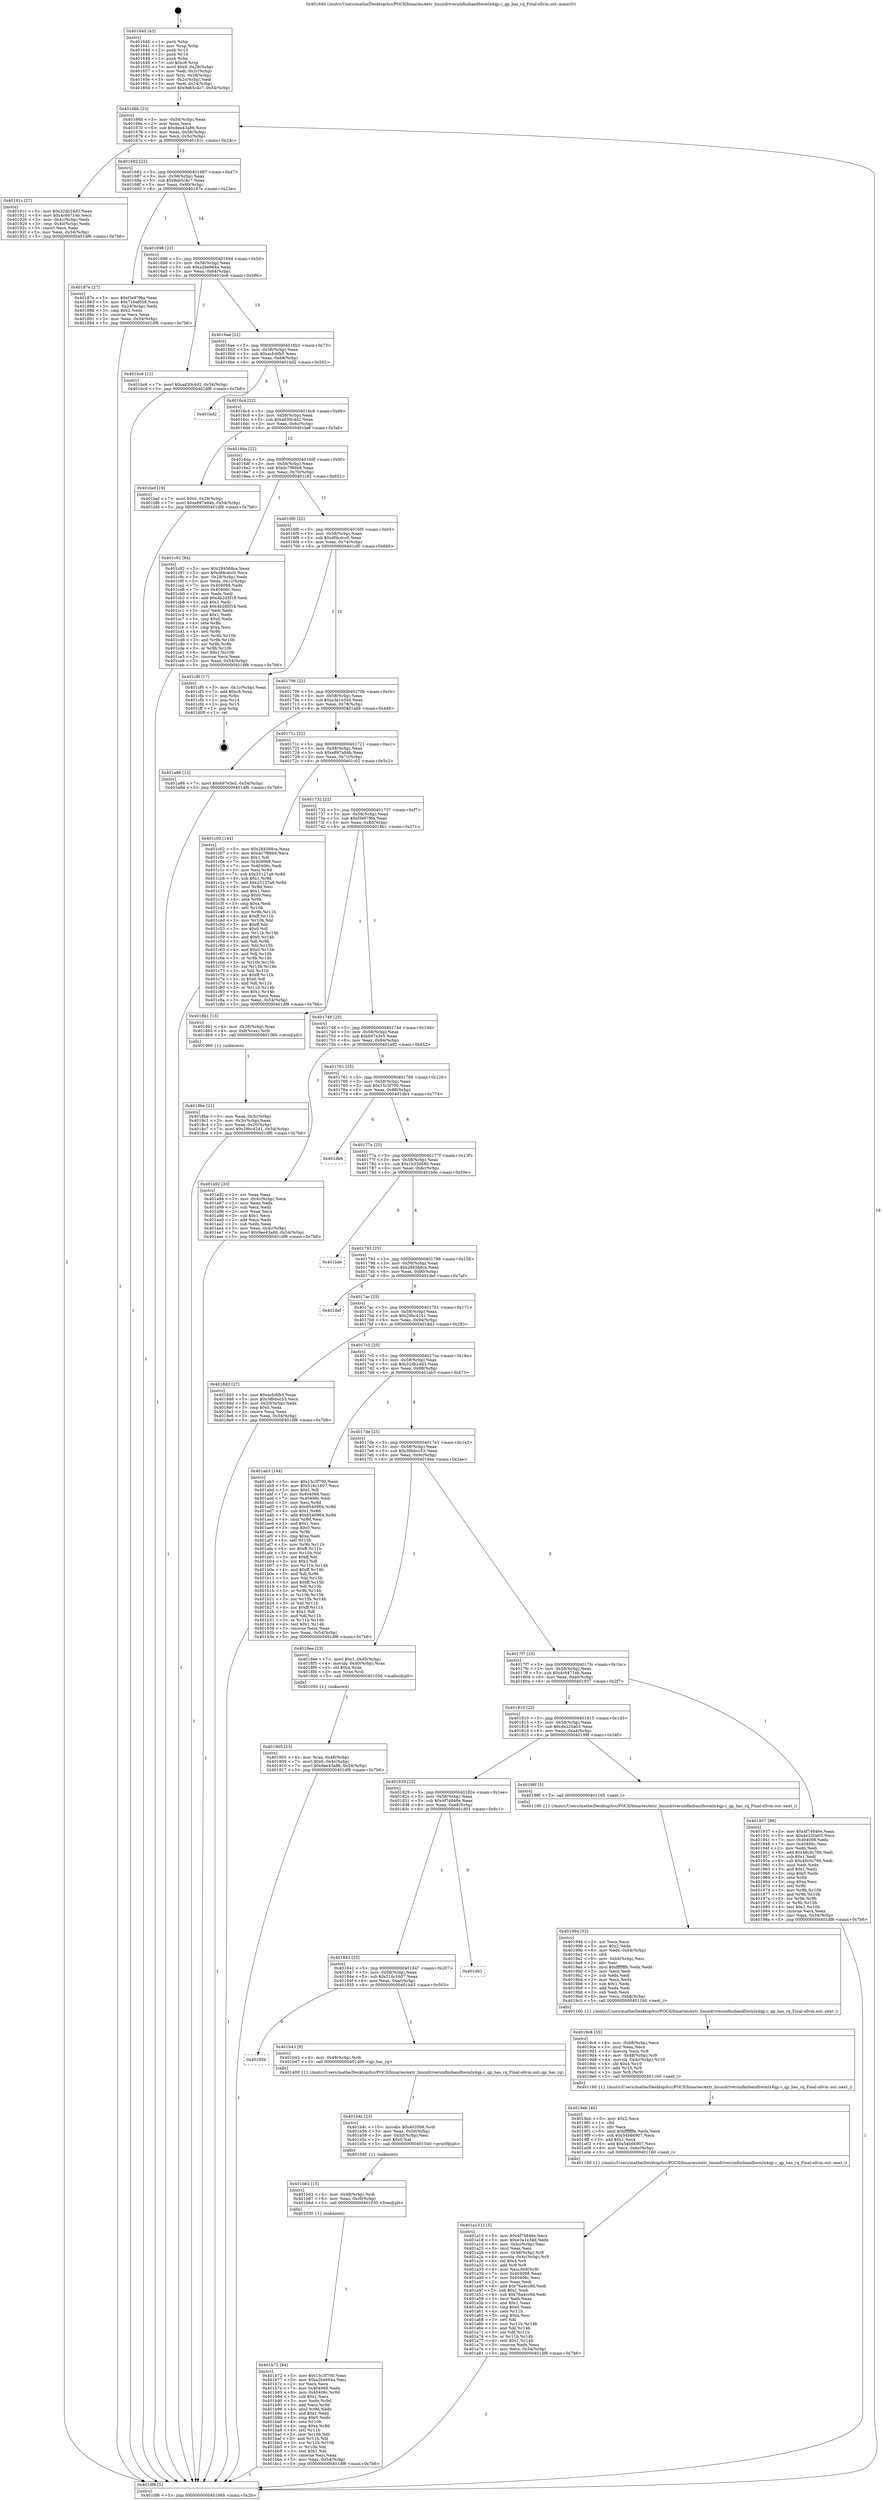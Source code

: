 digraph "0x401640" {
  label = "0x401640 (/mnt/c/Users/mathe/Desktop/tcc/POCII/binaries/extr_linuxdriversinfinibandhwmlx4qp.c_qp_has_rq_Final-ollvm.out::main(0))"
  labelloc = "t"
  node[shape=record]

  Entry [label="",width=0.3,height=0.3,shape=circle,fillcolor=black,style=filled]
  "0x40166b" [label="{
     0x40166b [23]\l
     | [instrs]\l
     &nbsp;&nbsp;0x40166b \<+3\>: mov -0x54(%rbp),%eax\l
     &nbsp;&nbsp;0x40166e \<+2\>: mov %eax,%ecx\l
     &nbsp;&nbsp;0x401670 \<+6\>: sub $0x8ee43a86,%ecx\l
     &nbsp;&nbsp;0x401676 \<+3\>: mov %eax,-0x58(%rbp)\l
     &nbsp;&nbsp;0x401679 \<+3\>: mov %ecx,-0x5c(%rbp)\l
     &nbsp;&nbsp;0x40167c \<+6\>: je 000000000040191c \<main+0x2dc\>\l
  }"]
  "0x40191c" [label="{
     0x40191c [27]\l
     | [instrs]\l
     &nbsp;&nbsp;0x40191c \<+5\>: mov $0x32db24d3,%eax\l
     &nbsp;&nbsp;0x401921 \<+5\>: mov $0x4c6471eb,%ecx\l
     &nbsp;&nbsp;0x401926 \<+3\>: mov -0x4c(%rbp),%edx\l
     &nbsp;&nbsp;0x401929 \<+3\>: cmp -0x40(%rbp),%edx\l
     &nbsp;&nbsp;0x40192c \<+3\>: cmovl %ecx,%eax\l
     &nbsp;&nbsp;0x40192f \<+3\>: mov %eax,-0x54(%rbp)\l
     &nbsp;&nbsp;0x401932 \<+5\>: jmp 0000000000401df6 \<main+0x7b6\>\l
  }"]
  "0x401682" [label="{
     0x401682 [22]\l
     | [instrs]\l
     &nbsp;&nbsp;0x401682 \<+5\>: jmp 0000000000401687 \<main+0x47\>\l
     &nbsp;&nbsp;0x401687 \<+3\>: mov -0x58(%rbp),%eax\l
     &nbsp;&nbsp;0x40168a \<+5\>: sub $0x9eb5c4c7,%eax\l
     &nbsp;&nbsp;0x40168f \<+3\>: mov %eax,-0x60(%rbp)\l
     &nbsp;&nbsp;0x401692 \<+6\>: je 000000000040187e \<main+0x23e\>\l
  }"]
  Exit [label="",width=0.3,height=0.3,shape=circle,fillcolor=black,style=filled,peripheries=2]
  "0x40187e" [label="{
     0x40187e [27]\l
     | [instrs]\l
     &nbsp;&nbsp;0x40187e \<+5\>: mov $0xf3e97f6a,%eax\l
     &nbsp;&nbsp;0x401883 \<+5\>: mov $0x716ef058,%ecx\l
     &nbsp;&nbsp;0x401888 \<+3\>: mov -0x24(%rbp),%edx\l
     &nbsp;&nbsp;0x40188b \<+3\>: cmp $0x2,%edx\l
     &nbsp;&nbsp;0x40188e \<+3\>: cmovne %ecx,%eax\l
     &nbsp;&nbsp;0x401891 \<+3\>: mov %eax,-0x54(%rbp)\l
     &nbsp;&nbsp;0x401894 \<+5\>: jmp 0000000000401df6 \<main+0x7b6\>\l
  }"]
  "0x401698" [label="{
     0x401698 [22]\l
     | [instrs]\l
     &nbsp;&nbsp;0x401698 \<+5\>: jmp 000000000040169d \<main+0x5d\>\l
     &nbsp;&nbsp;0x40169d \<+3\>: mov -0x58(%rbp),%eax\l
     &nbsp;&nbsp;0x4016a0 \<+5\>: sub $0xa2be664a,%eax\l
     &nbsp;&nbsp;0x4016a5 \<+3\>: mov %eax,-0x64(%rbp)\l
     &nbsp;&nbsp;0x4016a8 \<+6\>: je 0000000000401bc6 \<main+0x586\>\l
  }"]
  "0x401df6" [label="{
     0x401df6 [5]\l
     | [instrs]\l
     &nbsp;&nbsp;0x401df6 \<+5\>: jmp 000000000040166b \<main+0x2b\>\l
  }"]
  "0x401640" [label="{
     0x401640 [43]\l
     | [instrs]\l
     &nbsp;&nbsp;0x401640 \<+1\>: push %rbp\l
     &nbsp;&nbsp;0x401641 \<+3\>: mov %rsp,%rbp\l
     &nbsp;&nbsp;0x401644 \<+2\>: push %r15\l
     &nbsp;&nbsp;0x401646 \<+2\>: push %r14\l
     &nbsp;&nbsp;0x401648 \<+1\>: push %rbx\l
     &nbsp;&nbsp;0x401649 \<+7\>: sub $0xc8,%rsp\l
     &nbsp;&nbsp;0x401650 \<+7\>: movl $0x0,-0x28(%rbp)\l
     &nbsp;&nbsp;0x401657 \<+3\>: mov %edi,-0x2c(%rbp)\l
     &nbsp;&nbsp;0x40165a \<+4\>: mov %rsi,-0x38(%rbp)\l
     &nbsp;&nbsp;0x40165e \<+3\>: mov -0x2c(%rbp),%edi\l
     &nbsp;&nbsp;0x401661 \<+3\>: mov %edi,-0x24(%rbp)\l
     &nbsp;&nbsp;0x401664 \<+7\>: movl $0x9eb5c4c7,-0x54(%rbp)\l
  }"]
  "0x401b72" [label="{
     0x401b72 [84]\l
     | [instrs]\l
     &nbsp;&nbsp;0x401b72 \<+5\>: mov $0x15c3f700,%eax\l
     &nbsp;&nbsp;0x401b77 \<+5\>: mov $0xa2be664a,%esi\l
     &nbsp;&nbsp;0x401b7c \<+2\>: xor %ecx,%ecx\l
     &nbsp;&nbsp;0x401b7e \<+7\>: mov 0x404068,%edx\l
     &nbsp;&nbsp;0x401b85 \<+8\>: mov 0x40406c,%r8d\l
     &nbsp;&nbsp;0x401b8d \<+3\>: sub $0x1,%ecx\l
     &nbsp;&nbsp;0x401b90 \<+3\>: mov %edx,%r9d\l
     &nbsp;&nbsp;0x401b93 \<+3\>: add %ecx,%r9d\l
     &nbsp;&nbsp;0x401b96 \<+4\>: imul %r9d,%edx\l
     &nbsp;&nbsp;0x401b9a \<+3\>: and $0x1,%edx\l
     &nbsp;&nbsp;0x401b9d \<+3\>: cmp $0x0,%edx\l
     &nbsp;&nbsp;0x401ba0 \<+4\>: sete %r10b\l
     &nbsp;&nbsp;0x401ba4 \<+4\>: cmp $0xa,%r8d\l
     &nbsp;&nbsp;0x401ba8 \<+4\>: setl %r11b\l
     &nbsp;&nbsp;0x401bac \<+3\>: mov %r10b,%bl\l
     &nbsp;&nbsp;0x401baf \<+3\>: and %r11b,%bl\l
     &nbsp;&nbsp;0x401bb2 \<+3\>: xor %r11b,%r10b\l
     &nbsp;&nbsp;0x401bb5 \<+3\>: or %r10b,%bl\l
     &nbsp;&nbsp;0x401bb8 \<+3\>: test $0x1,%bl\l
     &nbsp;&nbsp;0x401bbb \<+3\>: cmovne %esi,%eax\l
     &nbsp;&nbsp;0x401bbe \<+3\>: mov %eax,-0x54(%rbp)\l
     &nbsp;&nbsp;0x401bc1 \<+5\>: jmp 0000000000401df6 \<main+0x7b6\>\l
  }"]
  "0x401bc6" [label="{
     0x401bc6 [12]\l
     | [instrs]\l
     &nbsp;&nbsp;0x401bc6 \<+7\>: movl $0xad30c4d2,-0x54(%rbp)\l
     &nbsp;&nbsp;0x401bcd \<+5\>: jmp 0000000000401df6 \<main+0x7b6\>\l
  }"]
  "0x4016ae" [label="{
     0x4016ae [22]\l
     | [instrs]\l
     &nbsp;&nbsp;0x4016ae \<+5\>: jmp 00000000004016b3 \<main+0x73\>\l
     &nbsp;&nbsp;0x4016b3 \<+3\>: mov -0x58(%rbp),%eax\l
     &nbsp;&nbsp;0x4016b6 \<+5\>: sub $0xacfc6fb5,%eax\l
     &nbsp;&nbsp;0x4016bb \<+3\>: mov %eax,-0x68(%rbp)\l
     &nbsp;&nbsp;0x4016be \<+6\>: je 0000000000401bd2 \<main+0x592\>\l
  }"]
  "0x401b63" [label="{
     0x401b63 [15]\l
     | [instrs]\l
     &nbsp;&nbsp;0x401b63 \<+4\>: mov -0x48(%rbp),%rdi\l
     &nbsp;&nbsp;0x401b67 \<+6\>: mov %eax,-0xc0(%rbp)\l
     &nbsp;&nbsp;0x401b6d \<+5\>: call 0000000000401030 \<free@plt\>\l
     | [calls]\l
     &nbsp;&nbsp;0x401030 \{1\} (unknown)\l
  }"]
  "0x401bd2" [label="{
     0x401bd2\l
  }", style=dashed]
  "0x4016c4" [label="{
     0x4016c4 [22]\l
     | [instrs]\l
     &nbsp;&nbsp;0x4016c4 \<+5\>: jmp 00000000004016c9 \<main+0x89\>\l
     &nbsp;&nbsp;0x4016c9 \<+3\>: mov -0x58(%rbp),%eax\l
     &nbsp;&nbsp;0x4016cc \<+5\>: sub $0xad30c4d2,%eax\l
     &nbsp;&nbsp;0x4016d1 \<+3\>: mov %eax,-0x6c(%rbp)\l
     &nbsp;&nbsp;0x4016d4 \<+6\>: je 0000000000401bef \<main+0x5af\>\l
  }"]
  "0x401b4c" [label="{
     0x401b4c [23]\l
     | [instrs]\l
     &nbsp;&nbsp;0x401b4c \<+10\>: movabs $0x4020b6,%rdi\l
     &nbsp;&nbsp;0x401b56 \<+3\>: mov %eax,-0x50(%rbp)\l
     &nbsp;&nbsp;0x401b59 \<+3\>: mov -0x50(%rbp),%esi\l
     &nbsp;&nbsp;0x401b5c \<+2\>: mov $0x0,%al\l
     &nbsp;&nbsp;0x401b5e \<+5\>: call 0000000000401040 \<printf@plt\>\l
     | [calls]\l
     &nbsp;&nbsp;0x401040 \{1\} (unknown)\l
  }"]
  "0x401bef" [label="{
     0x401bef [19]\l
     | [instrs]\l
     &nbsp;&nbsp;0x401bef \<+7\>: movl $0x0,-0x28(%rbp)\l
     &nbsp;&nbsp;0x401bf6 \<+7\>: movl $0xe897a94b,-0x54(%rbp)\l
     &nbsp;&nbsp;0x401bfd \<+5\>: jmp 0000000000401df6 \<main+0x7b6\>\l
  }"]
  "0x4016da" [label="{
     0x4016da [22]\l
     | [instrs]\l
     &nbsp;&nbsp;0x4016da \<+5\>: jmp 00000000004016df \<main+0x9f\>\l
     &nbsp;&nbsp;0x4016df \<+3\>: mov -0x58(%rbp),%eax\l
     &nbsp;&nbsp;0x4016e2 \<+5\>: sub $0xdc7f86b9,%eax\l
     &nbsp;&nbsp;0x4016e7 \<+3\>: mov %eax,-0x70(%rbp)\l
     &nbsp;&nbsp;0x4016ea \<+6\>: je 0000000000401c92 \<main+0x652\>\l
  }"]
  "0x40185b" [label="{
     0x40185b\l
  }", style=dashed]
  "0x401c92" [label="{
     0x401c92 [94]\l
     | [instrs]\l
     &nbsp;&nbsp;0x401c92 \<+5\>: mov $0x284568ca,%eax\l
     &nbsp;&nbsp;0x401c97 \<+5\>: mov $0xdfdcdcc0,%ecx\l
     &nbsp;&nbsp;0x401c9c \<+3\>: mov -0x28(%rbp),%edx\l
     &nbsp;&nbsp;0x401c9f \<+3\>: mov %edx,-0x1c(%rbp)\l
     &nbsp;&nbsp;0x401ca2 \<+7\>: mov 0x404068,%edx\l
     &nbsp;&nbsp;0x401ca9 \<+7\>: mov 0x40406c,%esi\l
     &nbsp;&nbsp;0x401cb0 \<+2\>: mov %edx,%edi\l
     &nbsp;&nbsp;0x401cb2 \<+6\>: add $0x4b2d5f18,%edi\l
     &nbsp;&nbsp;0x401cb8 \<+3\>: sub $0x1,%edi\l
     &nbsp;&nbsp;0x401cbb \<+6\>: sub $0x4b2d5f18,%edi\l
     &nbsp;&nbsp;0x401cc1 \<+3\>: imul %edi,%edx\l
     &nbsp;&nbsp;0x401cc4 \<+3\>: and $0x1,%edx\l
     &nbsp;&nbsp;0x401cc7 \<+3\>: cmp $0x0,%edx\l
     &nbsp;&nbsp;0x401cca \<+4\>: sete %r8b\l
     &nbsp;&nbsp;0x401cce \<+3\>: cmp $0xa,%esi\l
     &nbsp;&nbsp;0x401cd1 \<+4\>: setl %r9b\l
     &nbsp;&nbsp;0x401cd5 \<+3\>: mov %r8b,%r10b\l
     &nbsp;&nbsp;0x401cd8 \<+3\>: and %r9b,%r10b\l
     &nbsp;&nbsp;0x401cdb \<+3\>: xor %r9b,%r8b\l
     &nbsp;&nbsp;0x401cde \<+3\>: or %r8b,%r10b\l
     &nbsp;&nbsp;0x401ce1 \<+4\>: test $0x1,%r10b\l
     &nbsp;&nbsp;0x401ce5 \<+3\>: cmovne %ecx,%eax\l
     &nbsp;&nbsp;0x401ce8 \<+3\>: mov %eax,-0x54(%rbp)\l
     &nbsp;&nbsp;0x401ceb \<+5\>: jmp 0000000000401df6 \<main+0x7b6\>\l
  }"]
  "0x4016f0" [label="{
     0x4016f0 [22]\l
     | [instrs]\l
     &nbsp;&nbsp;0x4016f0 \<+5\>: jmp 00000000004016f5 \<main+0xb5\>\l
     &nbsp;&nbsp;0x4016f5 \<+3\>: mov -0x58(%rbp),%eax\l
     &nbsp;&nbsp;0x4016f8 \<+5\>: sub $0xdfdcdcc0,%eax\l
     &nbsp;&nbsp;0x4016fd \<+3\>: mov %eax,-0x74(%rbp)\l
     &nbsp;&nbsp;0x401700 \<+6\>: je 0000000000401cf0 \<main+0x6b0\>\l
  }"]
  "0x401b43" [label="{
     0x401b43 [9]\l
     | [instrs]\l
     &nbsp;&nbsp;0x401b43 \<+4\>: mov -0x48(%rbp),%rdi\l
     &nbsp;&nbsp;0x401b47 \<+5\>: call 0000000000401400 \<qp_has_rq\>\l
     | [calls]\l
     &nbsp;&nbsp;0x401400 \{1\} (/mnt/c/Users/mathe/Desktop/tcc/POCII/binaries/extr_linuxdriversinfinibandhwmlx4qp.c_qp_has_rq_Final-ollvm.out::qp_has_rq)\l
  }"]
  "0x401cf0" [label="{
     0x401cf0 [17]\l
     | [instrs]\l
     &nbsp;&nbsp;0x401cf0 \<+3\>: mov -0x1c(%rbp),%eax\l
     &nbsp;&nbsp;0x401cf3 \<+7\>: add $0xc8,%rsp\l
     &nbsp;&nbsp;0x401cfa \<+1\>: pop %rbx\l
     &nbsp;&nbsp;0x401cfb \<+2\>: pop %r14\l
     &nbsp;&nbsp;0x401cfd \<+2\>: pop %r15\l
     &nbsp;&nbsp;0x401cff \<+1\>: pop %rbp\l
     &nbsp;&nbsp;0x401d00 \<+1\>: ret\l
  }"]
  "0x401706" [label="{
     0x401706 [22]\l
     | [instrs]\l
     &nbsp;&nbsp;0x401706 \<+5\>: jmp 000000000040170b \<main+0xcb\>\l
     &nbsp;&nbsp;0x40170b \<+3\>: mov -0x58(%rbp),%eax\l
     &nbsp;&nbsp;0x40170e \<+5\>: sub $0xe3a1e34d,%eax\l
     &nbsp;&nbsp;0x401713 \<+3\>: mov %eax,-0x78(%rbp)\l
     &nbsp;&nbsp;0x401716 \<+6\>: je 0000000000401a86 \<main+0x446\>\l
  }"]
  "0x401842" [label="{
     0x401842 [25]\l
     | [instrs]\l
     &nbsp;&nbsp;0x401842 \<+5\>: jmp 0000000000401847 \<main+0x207\>\l
     &nbsp;&nbsp;0x401847 \<+3\>: mov -0x58(%rbp),%eax\l
     &nbsp;&nbsp;0x40184a \<+5\>: sub $0x516c1607,%eax\l
     &nbsp;&nbsp;0x40184f \<+6\>: mov %eax,-0xac(%rbp)\l
     &nbsp;&nbsp;0x401855 \<+6\>: je 0000000000401b43 \<main+0x503\>\l
  }"]
  "0x401a86" [label="{
     0x401a86 [12]\l
     | [instrs]\l
     &nbsp;&nbsp;0x401a86 \<+7\>: movl $0x697e3e5,-0x54(%rbp)\l
     &nbsp;&nbsp;0x401a8d \<+5\>: jmp 0000000000401df6 \<main+0x7b6\>\l
  }"]
  "0x40171c" [label="{
     0x40171c [22]\l
     | [instrs]\l
     &nbsp;&nbsp;0x40171c \<+5\>: jmp 0000000000401721 \<main+0xe1\>\l
     &nbsp;&nbsp;0x401721 \<+3\>: mov -0x58(%rbp),%eax\l
     &nbsp;&nbsp;0x401724 \<+5\>: sub $0xe897a94b,%eax\l
     &nbsp;&nbsp;0x401729 \<+3\>: mov %eax,-0x7c(%rbp)\l
     &nbsp;&nbsp;0x40172c \<+6\>: je 0000000000401c02 \<main+0x5c2\>\l
  }"]
  "0x401d01" [label="{
     0x401d01\l
  }", style=dashed]
  "0x401c02" [label="{
     0x401c02 [144]\l
     | [instrs]\l
     &nbsp;&nbsp;0x401c02 \<+5\>: mov $0x284568ca,%eax\l
     &nbsp;&nbsp;0x401c07 \<+5\>: mov $0xdc7f86b9,%ecx\l
     &nbsp;&nbsp;0x401c0c \<+2\>: mov $0x1,%dl\l
     &nbsp;&nbsp;0x401c0e \<+7\>: mov 0x404068,%esi\l
     &nbsp;&nbsp;0x401c15 \<+7\>: mov 0x40406c,%edi\l
     &nbsp;&nbsp;0x401c1c \<+3\>: mov %esi,%r8d\l
     &nbsp;&nbsp;0x401c1f \<+7\>: sub $0x25127a9,%r8d\l
     &nbsp;&nbsp;0x401c26 \<+4\>: sub $0x1,%r8d\l
     &nbsp;&nbsp;0x401c2a \<+7\>: add $0x25127a9,%r8d\l
     &nbsp;&nbsp;0x401c31 \<+4\>: imul %r8d,%esi\l
     &nbsp;&nbsp;0x401c35 \<+3\>: and $0x1,%esi\l
     &nbsp;&nbsp;0x401c38 \<+3\>: cmp $0x0,%esi\l
     &nbsp;&nbsp;0x401c3b \<+4\>: sete %r9b\l
     &nbsp;&nbsp;0x401c3f \<+3\>: cmp $0xa,%edi\l
     &nbsp;&nbsp;0x401c42 \<+4\>: setl %r10b\l
     &nbsp;&nbsp;0x401c46 \<+3\>: mov %r9b,%r11b\l
     &nbsp;&nbsp;0x401c49 \<+4\>: xor $0xff,%r11b\l
     &nbsp;&nbsp;0x401c4d \<+3\>: mov %r10b,%bl\l
     &nbsp;&nbsp;0x401c50 \<+3\>: xor $0xff,%bl\l
     &nbsp;&nbsp;0x401c53 \<+3\>: xor $0x0,%dl\l
     &nbsp;&nbsp;0x401c56 \<+3\>: mov %r11b,%r14b\l
     &nbsp;&nbsp;0x401c59 \<+4\>: and $0x0,%r14b\l
     &nbsp;&nbsp;0x401c5d \<+3\>: and %dl,%r9b\l
     &nbsp;&nbsp;0x401c60 \<+3\>: mov %bl,%r15b\l
     &nbsp;&nbsp;0x401c63 \<+4\>: and $0x0,%r15b\l
     &nbsp;&nbsp;0x401c67 \<+3\>: and %dl,%r10b\l
     &nbsp;&nbsp;0x401c6a \<+3\>: or %r9b,%r14b\l
     &nbsp;&nbsp;0x401c6d \<+3\>: or %r10b,%r15b\l
     &nbsp;&nbsp;0x401c70 \<+3\>: xor %r15b,%r14b\l
     &nbsp;&nbsp;0x401c73 \<+3\>: or %bl,%r11b\l
     &nbsp;&nbsp;0x401c76 \<+4\>: xor $0xff,%r11b\l
     &nbsp;&nbsp;0x401c7a \<+3\>: or $0x0,%dl\l
     &nbsp;&nbsp;0x401c7d \<+3\>: and %dl,%r11b\l
     &nbsp;&nbsp;0x401c80 \<+3\>: or %r11b,%r14b\l
     &nbsp;&nbsp;0x401c83 \<+4\>: test $0x1,%r14b\l
     &nbsp;&nbsp;0x401c87 \<+3\>: cmovne %ecx,%eax\l
     &nbsp;&nbsp;0x401c8a \<+3\>: mov %eax,-0x54(%rbp)\l
     &nbsp;&nbsp;0x401c8d \<+5\>: jmp 0000000000401df6 \<main+0x7b6\>\l
  }"]
  "0x401732" [label="{
     0x401732 [22]\l
     | [instrs]\l
     &nbsp;&nbsp;0x401732 \<+5\>: jmp 0000000000401737 \<main+0xf7\>\l
     &nbsp;&nbsp;0x401737 \<+3\>: mov -0x58(%rbp),%eax\l
     &nbsp;&nbsp;0x40173a \<+5\>: sub $0xf3e97f6a,%eax\l
     &nbsp;&nbsp;0x40173f \<+3\>: mov %eax,-0x80(%rbp)\l
     &nbsp;&nbsp;0x401742 \<+6\>: je 00000000004018b1 \<main+0x271\>\l
  }"]
  "0x401a13" [label="{
     0x401a13 [115]\l
     | [instrs]\l
     &nbsp;&nbsp;0x401a13 \<+5\>: mov $0x4f74846e,%ecx\l
     &nbsp;&nbsp;0x401a18 \<+5\>: mov $0xe3a1e34d,%edx\l
     &nbsp;&nbsp;0x401a1d \<+6\>: mov -0xbc(%rbp),%esi\l
     &nbsp;&nbsp;0x401a23 \<+3\>: imul %eax,%esi\l
     &nbsp;&nbsp;0x401a26 \<+4\>: mov -0x48(%rbp),%r8\l
     &nbsp;&nbsp;0x401a2a \<+4\>: movslq -0x4c(%rbp),%r9\l
     &nbsp;&nbsp;0x401a2e \<+4\>: shl $0x4,%r9\l
     &nbsp;&nbsp;0x401a32 \<+3\>: add %r9,%r8\l
     &nbsp;&nbsp;0x401a35 \<+4\>: mov %esi,0x8(%r8)\l
     &nbsp;&nbsp;0x401a39 \<+7\>: mov 0x404068,%eax\l
     &nbsp;&nbsp;0x401a40 \<+7\>: mov 0x40406c,%esi\l
     &nbsp;&nbsp;0x401a47 \<+2\>: mov %eax,%edi\l
     &nbsp;&nbsp;0x401a49 \<+6\>: add $0x76a4cc9d,%edi\l
     &nbsp;&nbsp;0x401a4f \<+3\>: sub $0x1,%edi\l
     &nbsp;&nbsp;0x401a52 \<+6\>: sub $0x76a4cc9d,%edi\l
     &nbsp;&nbsp;0x401a58 \<+3\>: imul %edi,%eax\l
     &nbsp;&nbsp;0x401a5b \<+3\>: and $0x1,%eax\l
     &nbsp;&nbsp;0x401a5e \<+3\>: cmp $0x0,%eax\l
     &nbsp;&nbsp;0x401a61 \<+4\>: sete %r11b\l
     &nbsp;&nbsp;0x401a65 \<+3\>: cmp $0xa,%esi\l
     &nbsp;&nbsp;0x401a68 \<+3\>: setl %bl\l
     &nbsp;&nbsp;0x401a6b \<+3\>: mov %r11b,%r14b\l
     &nbsp;&nbsp;0x401a6e \<+3\>: and %bl,%r14b\l
     &nbsp;&nbsp;0x401a71 \<+3\>: xor %bl,%r11b\l
     &nbsp;&nbsp;0x401a74 \<+3\>: or %r11b,%r14b\l
     &nbsp;&nbsp;0x401a77 \<+4\>: test $0x1,%r14b\l
     &nbsp;&nbsp;0x401a7b \<+3\>: cmovne %edx,%ecx\l
     &nbsp;&nbsp;0x401a7e \<+3\>: mov %ecx,-0x54(%rbp)\l
     &nbsp;&nbsp;0x401a81 \<+5\>: jmp 0000000000401df6 \<main+0x7b6\>\l
  }"]
  "0x4018b1" [label="{
     0x4018b1 [13]\l
     | [instrs]\l
     &nbsp;&nbsp;0x4018b1 \<+4\>: mov -0x38(%rbp),%rax\l
     &nbsp;&nbsp;0x4018b5 \<+4\>: mov 0x8(%rax),%rdi\l
     &nbsp;&nbsp;0x4018b9 \<+5\>: call 0000000000401060 \<atoi@plt\>\l
     | [calls]\l
     &nbsp;&nbsp;0x401060 \{1\} (unknown)\l
  }"]
  "0x401748" [label="{
     0x401748 [25]\l
     | [instrs]\l
     &nbsp;&nbsp;0x401748 \<+5\>: jmp 000000000040174d \<main+0x10d\>\l
     &nbsp;&nbsp;0x40174d \<+3\>: mov -0x58(%rbp),%eax\l
     &nbsp;&nbsp;0x401750 \<+5\>: sub $0x697e3e5,%eax\l
     &nbsp;&nbsp;0x401755 \<+6\>: mov %eax,-0x84(%rbp)\l
     &nbsp;&nbsp;0x40175b \<+6\>: je 0000000000401a92 \<main+0x452\>\l
  }"]
  "0x4018be" [label="{
     0x4018be [21]\l
     | [instrs]\l
     &nbsp;&nbsp;0x4018be \<+3\>: mov %eax,-0x3c(%rbp)\l
     &nbsp;&nbsp;0x4018c1 \<+3\>: mov -0x3c(%rbp),%eax\l
     &nbsp;&nbsp;0x4018c4 \<+3\>: mov %eax,-0x20(%rbp)\l
     &nbsp;&nbsp;0x4018c7 \<+7\>: movl $0x29bc4241,-0x54(%rbp)\l
     &nbsp;&nbsp;0x4018ce \<+5\>: jmp 0000000000401df6 \<main+0x7b6\>\l
  }"]
  "0x4019eb" [label="{
     0x4019eb [40]\l
     | [instrs]\l
     &nbsp;&nbsp;0x4019eb \<+5\>: mov $0x2,%ecx\l
     &nbsp;&nbsp;0x4019f0 \<+1\>: cltd\l
     &nbsp;&nbsp;0x4019f1 \<+2\>: idiv %ecx\l
     &nbsp;&nbsp;0x4019f3 \<+6\>: imul $0xfffffffe,%edx,%ecx\l
     &nbsp;&nbsp;0x4019f9 \<+6\>: sub $0x54b66907,%ecx\l
     &nbsp;&nbsp;0x4019ff \<+3\>: add $0x1,%ecx\l
     &nbsp;&nbsp;0x401a02 \<+6\>: add $0x54b66907,%ecx\l
     &nbsp;&nbsp;0x401a08 \<+6\>: mov %ecx,-0xbc(%rbp)\l
     &nbsp;&nbsp;0x401a0e \<+5\>: call 0000000000401160 \<next_i\>\l
     | [calls]\l
     &nbsp;&nbsp;0x401160 \{1\} (/mnt/c/Users/mathe/Desktop/tcc/POCII/binaries/extr_linuxdriversinfinibandhwmlx4qp.c_qp_has_rq_Final-ollvm.out::next_i)\l
  }"]
  "0x401a92" [label="{
     0x401a92 [33]\l
     | [instrs]\l
     &nbsp;&nbsp;0x401a92 \<+2\>: xor %eax,%eax\l
     &nbsp;&nbsp;0x401a94 \<+3\>: mov -0x4c(%rbp),%ecx\l
     &nbsp;&nbsp;0x401a97 \<+2\>: mov %eax,%edx\l
     &nbsp;&nbsp;0x401a99 \<+2\>: sub %ecx,%edx\l
     &nbsp;&nbsp;0x401a9b \<+2\>: mov %eax,%ecx\l
     &nbsp;&nbsp;0x401a9d \<+3\>: sub $0x1,%ecx\l
     &nbsp;&nbsp;0x401aa0 \<+2\>: add %ecx,%edx\l
     &nbsp;&nbsp;0x401aa2 \<+2\>: sub %edx,%eax\l
     &nbsp;&nbsp;0x401aa4 \<+3\>: mov %eax,-0x4c(%rbp)\l
     &nbsp;&nbsp;0x401aa7 \<+7\>: movl $0x8ee43a86,-0x54(%rbp)\l
     &nbsp;&nbsp;0x401aae \<+5\>: jmp 0000000000401df6 \<main+0x7b6\>\l
  }"]
  "0x401761" [label="{
     0x401761 [25]\l
     | [instrs]\l
     &nbsp;&nbsp;0x401761 \<+5\>: jmp 0000000000401766 \<main+0x126\>\l
     &nbsp;&nbsp;0x401766 \<+3\>: mov -0x58(%rbp),%eax\l
     &nbsp;&nbsp;0x401769 \<+5\>: sub $0x15c3f700,%eax\l
     &nbsp;&nbsp;0x40176e \<+6\>: mov %eax,-0x88(%rbp)\l
     &nbsp;&nbsp;0x401774 \<+6\>: je 0000000000401db4 \<main+0x774\>\l
  }"]
  "0x4019c8" [label="{
     0x4019c8 [35]\l
     | [instrs]\l
     &nbsp;&nbsp;0x4019c8 \<+6\>: mov -0xb8(%rbp),%ecx\l
     &nbsp;&nbsp;0x4019ce \<+3\>: imul %eax,%ecx\l
     &nbsp;&nbsp;0x4019d1 \<+3\>: movslq %ecx,%r8\l
     &nbsp;&nbsp;0x4019d4 \<+4\>: mov -0x48(%rbp),%r9\l
     &nbsp;&nbsp;0x4019d8 \<+4\>: movslq -0x4c(%rbp),%r10\l
     &nbsp;&nbsp;0x4019dc \<+4\>: shl $0x4,%r10\l
     &nbsp;&nbsp;0x4019e0 \<+3\>: add %r10,%r9\l
     &nbsp;&nbsp;0x4019e3 \<+3\>: mov %r8,(%r9)\l
     &nbsp;&nbsp;0x4019e6 \<+5\>: call 0000000000401160 \<next_i\>\l
     | [calls]\l
     &nbsp;&nbsp;0x401160 \{1\} (/mnt/c/Users/mathe/Desktop/tcc/POCII/binaries/extr_linuxdriversinfinibandhwmlx4qp.c_qp_has_rq_Final-ollvm.out::next_i)\l
  }"]
  "0x401db4" [label="{
     0x401db4\l
  }", style=dashed]
  "0x40177a" [label="{
     0x40177a [25]\l
     | [instrs]\l
     &nbsp;&nbsp;0x40177a \<+5\>: jmp 000000000040177f \<main+0x13f\>\l
     &nbsp;&nbsp;0x40177f \<+3\>: mov -0x58(%rbp),%eax\l
     &nbsp;&nbsp;0x401782 \<+5\>: sub $0x1b330680,%eax\l
     &nbsp;&nbsp;0x401787 \<+6\>: mov %eax,-0x8c(%rbp)\l
     &nbsp;&nbsp;0x40178d \<+6\>: je 0000000000401bde \<main+0x59e\>\l
  }"]
  "0x401994" [label="{
     0x401994 [52]\l
     | [instrs]\l
     &nbsp;&nbsp;0x401994 \<+2\>: xor %ecx,%ecx\l
     &nbsp;&nbsp;0x401996 \<+5\>: mov $0x2,%edx\l
     &nbsp;&nbsp;0x40199b \<+6\>: mov %edx,-0xb4(%rbp)\l
     &nbsp;&nbsp;0x4019a1 \<+1\>: cltd\l
     &nbsp;&nbsp;0x4019a2 \<+6\>: mov -0xb4(%rbp),%esi\l
     &nbsp;&nbsp;0x4019a8 \<+2\>: idiv %esi\l
     &nbsp;&nbsp;0x4019aa \<+6\>: imul $0xfffffffe,%edx,%edx\l
     &nbsp;&nbsp;0x4019b0 \<+2\>: mov %ecx,%edi\l
     &nbsp;&nbsp;0x4019b2 \<+2\>: sub %edx,%edi\l
     &nbsp;&nbsp;0x4019b4 \<+2\>: mov %ecx,%edx\l
     &nbsp;&nbsp;0x4019b6 \<+3\>: sub $0x1,%edx\l
     &nbsp;&nbsp;0x4019b9 \<+2\>: add %edx,%edi\l
     &nbsp;&nbsp;0x4019bb \<+2\>: sub %edi,%ecx\l
     &nbsp;&nbsp;0x4019bd \<+6\>: mov %ecx,-0xb8(%rbp)\l
     &nbsp;&nbsp;0x4019c3 \<+5\>: call 0000000000401160 \<next_i\>\l
     | [calls]\l
     &nbsp;&nbsp;0x401160 \{1\} (/mnt/c/Users/mathe/Desktop/tcc/POCII/binaries/extr_linuxdriversinfinibandhwmlx4qp.c_qp_has_rq_Final-ollvm.out::next_i)\l
  }"]
  "0x401bde" [label="{
     0x401bde\l
  }", style=dashed]
  "0x401793" [label="{
     0x401793 [25]\l
     | [instrs]\l
     &nbsp;&nbsp;0x401793 \<+5\>: jmp 0000000000401798 \<main+0x158\>\l
     &nbsp;&nbsp;0x401798 \<+3\>: mov -0x58(%rbp),%eax\l
     &nbsp;&nbsp;0x40179b \<+5\>: sub $0x284568ca,%eax\l
     &nbsp;&nbsp;0x4017a0 \<+6\>: mov %eax,-0x90(%rbp)\l
     &nbsp;&nbsp;0x4017a6 \<+6\>: je 0000000000401def \<main+0x7af\>\l
  }"]
  "0x401829" [label="{
     0x401829 [25]\l
     | [instrs]\l
     &nbsp;&nbsp;0x401829 \<+5\>: jmp 000000000040182e \<main+0x1ee\>\l
     &nbsp;&nbsp;0x40182e \<+3\>: mov -0x58(%rbp),%eax\l
     &nbsp;&nbsp;0x401831 \<+5\>: sub $0x4f74846e,%eax\l
     &nbsp;&nbsp;0x401836 \<+6\>: mov %eax,-0xa8(%rbp)\l
     &nbsp;&nbsp;0x40183c \<+6\>: je 0000000000401d01 \<main+0x6c1\>\l
  }"]
  "0x401def" [label="{
     0x401def\l
  }", style=dashed]
  "0x4017ac" [label="{
     0x4017ac [25]\l
     | [instrs]\l
     &nbsp;&nbsp;0x4017ac \<+5\>: jmp 00000000004017b1 \<main+0x171\>\l
     &nbsp;&nbsp;0x4017b1 \<+3\>: mov -0x58(%rbp),%eax\l
     &nbsp;&nbsp;0x4017b4 \<+5\>: sub $0x29bc4241,%eax\l
     &nbsp;&nbsp;0x4017b9 \<+6\>: mov %eax,-0x94(%rbp)\l
     &nbsp;&nbsp;0x4017bf \<+6\>: je 00000000004018d3 \<main+0x293\>\l
  }"]
  "0x40198f" [label="{
     0x40198f [5]\l
     | [instrs]\l
     &nbsp;&nbsp;0x40198f \<+5\>: call 0000000000401160 \<next_i\>\l
     | [calls]\l
     &nbsp;&nbsp;0x401160 \{1\} (/mnt/c/Users/mathe/Desktop/tcc/POCII/binaries/extr_linuxdriversinfinibandhwmlx4qp.c_qp_has_rq_Final-ollvm.out::next_i)\l
  }"]
  "0x4018d3" [label="{
     0x4018d3 [27]\l
     | [instrs]\l
     &nbsp;&nbsp;0x4018d3 \<+5\>: mov $0xacfc6fb5,%eax\l
     &nbsp;&nbsp;0x4018d8 \<+5\>: mov $0x38bbcc53,%ecx\l
     &nbsp;&nbsp;0x4018dd \<+3\>: mov -0x20(%rbp),%edx\l
     &nbsp;&nbsp;0x4018e0 \<+3\>: cmp $0x0,%edx\l
     &nbsp;&nbsp;0x4018e3 \<+3\>: cmove %ecx,%eax\l
     &nbsp;&nbsp;0x4018e6 \<+3\>: mov %eax,-0x54(%rbp)\l
     &nbsp;&nbsp;0x4018e9 \<+5\>: jmp 0000000000401df6 \<main+0x7b6\>\l
  }"]
  "0x4017c5" [label="{
     0x4017c5 [25]\l
     | [instrs]\l
     &nbsp;&nbsp;0x4017c5 \<+5\>: jmp 00000000004017ca \<main+0x18a\>\l
     &nbsp;&nbsp;0x4017ca \<+3\>: mov -0x58(%rbp),%eax\l
     &nbsp;&nbsp;0x4017cd \<+5\>: sub $0x32db24d3,%eax\l
     &nbsp;&nbsp;0x4017d2 \<+6\>: mov %eax,-0x98(%rbp)\l
     &nbsp;&nbsp;0x4017d8 \<+6\>: je 0000000000401ab3 \<main+0x473\>\l
  }"]
  "0x401810" [label="{
     0x401810 [25]\l
     | [instrs]\l
     &nbsp;&nbsp;0x401810 \<+5\>: jmp 0000000000401815 \<main+0x1d5\>\l
     &nbsp;&nbsp;0x401815 \<+3\>: mov -0x58(%rbp),%eax\l
     &nbsp;&nbsp;0x401818 \<+5\>: sub $0x4e220a03,%eax\l
     &nbsp;&nbsp;0x40181d \<+6\>: mov %eax,-0xa4(%rbp)\l
     &nbsp;&nbsp;0x401823 \<+6\>: je 000000000040198f \<main+0x34f\>\l
  }"]
  "0x401ab3" [label="{
     0x401ab3 [144]\l
     | [instrs]\l
     &nbsp;&nbsp;0x401ab3 \<+5\>: mov $0x15c3f700,%eax\l
     &nbsp;&nbsp;0x401ab8 \<+5\>: mov $0x516c1607,%ecx\l
     &nbsp;&nbsp;0x401abd \<+2\>: mov $0x1,%dl\l
     &nbsp;&nbsp;0x401abf \<+7\>: mov 0x404068,%esi\l
     &nbsp;&nbsp;0x401ac6 \<+7\>: mov 0x40406c,%edi\l
     &nbsp;&nbsp;0x401acd \<+3\>: mov %esi,%r8d\l
     &nbsp;&nbsp;0x401ad0 \<+7\>: sub $0x8540964,%r8d\l
     &nbsp;&nbsp;0x401ad7 \<+4\>: sub $0x1,%r8d\l
     &nbsp;&nbsp;0x401adb \<+7\>: add $0x8540964,%r8d\l
     &nbsp;&nbsp;0x401ae2 \<+4\>: imul %r8d,%esi\l
     &nbsp;&nbsp;0x401ae6 \<+3\>: and $0x1,%esi\l
     &nbsp;&nbsp;0x401ae9 \<+3\>: cmp $0x0,%esi\l
     &nbsp;&nbsp;0x401aec \<+4\>: sete %r9b\l
     &nbsp;&nbsp;0x401af0 \<+3\>: cmp $0xa,%edi\l
     &nbsp;&nbsp;0x401af3 \<+4\>: setl %r10b\l
     &nbsp;&nbsp;0x401af7 \<+3\>: mov %r9b,%r11b\l
     &nbsp;&nbsp;0x401afa \<+4\>: xor $0xff,%r11b\l
     &nbsp;&nbsp;0x401afe \<+3\>: mov %r10b,%bl\l
     &nbsp;&nbsp;0x401b01 \<+3\>: xor $0xff,%bl\l
     &nbsp;&nbsp;0x401b04 \<+3\>: xor $0x1,%dl\l
     &nbsp;&nbsp;0x401b07 \<+3\>: mov %r11b,%r14b\l
     &nbsp;&nbsp;0x401b0a \<+4\>: and $0xff,%r14b\l
     &nbsp;&nbsp;0x401b0e \<+3\>: and %dl,%r9b\l
     &nbsp;&nbsp;0x401b11 \<+3\>: mov %bl,%r15b\l
     &nbsp;&nbsp;0x401b14 \<+4\>: and $0xff,%r15b\l
     &nbsp;&nbsp;0x401b18 \<+3\>: and %dl,%r10b\l
     &nbsp;&nbsp;0x401b1b \<+3\>: or %r9b,%r14b\l
     &nbsp;&nbsp;0x401b1e \<+3\>: or %r10b,%r15b\l
     &nbsp;&nbsp;0x401b21 \<+3\>: xor %r15b,%r14b\l
     &nbsp;&nbsp;0x401b24 \<+3\>: or %bl,%r11b\l
     &nbsp;&nbsp;0x401b27 \<+4\>: xor $0xff,%r11b\l
     &nbsp;&nbsp;0x401b2b \<+3\>: or $0x1,%dl\l
     &nbsp;&nbsp;0x401b2e \<+3\>: and %dl,%r11b\l
     &nbsp;&nbsp;0x401b31 \<+3\>: or %r11b,%r14b\l
     &nbsp;&nbsp;0x401b34 \<+4\>: test $0x1,%r14b\l
     &nbsp;&nbsp;0x401b38 \<+3\>: cmovne %ecx,%eax\l
     &nbsp;&nbsp;0x401b3b \<+3\>: mov %eax,-0x54(%rbp)\l
     &nbsp;&nbsp;0x401b3e \<+5\>: jmp 0000000000401df6 \<main+0x7b6\>\l
  }"]
  "0x4017de" [label="{
     0x4017de [25]\l
     | [instrs]\l
     &nbsp;&nbsp;0x4017de \<+5\>: jmp 00000000004017e3 \<main+0x1a3\>\l
     &nbsp;&nbsp;0x4017e3 \<+3\>: mov -0x58(%rbp),%eax\l
     &nbsp;&nbsp;0x4017e6 \<+5\>: sub $0x38bbcc53,%eax\l
     &nbsp;&nbsp;0x4017eb \<+6\>: mov %eax,-0x9c(%rbp)\l
     &nbsp;&nbsp;0x4017f1 \<+6\>: je 00000000004018ee \<main+0x2ae\>\l
  }"]
  "0x401937" [label="{
     0x401937 [88]\l
     | [instrs]\l
     &nbsp;&nbsp;0x401937 \<+5\>: mov $0x4f74846e,%eax\l
     &nbsp;&nbsp;0x40193c \<+5\>: mov $0x4e220a03,%ecx\l
     &nbsp;&nbsp;0x401941 \<+7\>: mov 0x404068,%edx\l
     &nbsp;&nbsp;0x401948 \<+7\>: mov 0x40406c,%esi\l
     &nbsp;&nbsp;0x40194f \<+2\>: mov %edx,%edi\l
     &nbsp;&nbsp;0x401951 \<+6\>: add $0x46c0c766,%edi\l
     &nbsp;&nbsp;0x401957 \<+3\>: sub $0x1,%edi\l
     &nbsp;&nbsp;0x40195a \<+6\>: sub $0x46c0c766,%edi\l
     &nbsp;&nbsp;0x401960 \<+3\>: imul %edi,%edx\l
     &nbsp;&nbsp;0x401963 \<+3\>: and $0x1,%edx\l
     &nbsp;&nbsp;0x401966 \<+3\>: cmp $0x0,%edx\l
     &nbsp;&nbsp;0x401969 \<+4\>: sete %r8b\l
     &nbsp;&nbsp;0x40196d \<+3\>: cmp $0xa,%esi\l
     &nbsp;&nbsp;0x401970 \<+4\>: setl %r9b\l
     &nbsp;&nbsp;0x401974 \<+3\>: mov %r8b,%r10b\l
     &nbsp;&nbsp;0x401977 \<+3\>: and %r9b,%r10b\l
     &nbsp;&nbsp;0x40197a \<+3\>: xor %r9b,%r8b\l
     &nbsp;&nbsp;0x40197d \<+3\>: or %r8b,%r10b\l
     &nbsp;&nbsp;0x401980 \<+4\>: test $0x1,%r10b\l
     &nbsp;&nbsp;0x401984 \<+3\>: cmovne %ecx,%eax\l
     &nbsp;&nbsp;0x401987 \<+3\>: mov %eax,-0x54(%rbp)\l
     &nbsp;&nbsp;0x40198a \<+5\>: jmp 0000000000401df6 \<main+0x7b6\>\l
  }"]
  "0x4018ee" [label="{
     0x4018ee [23]\l
     | [instrs]\l
     &nbsp;&nbsp;0x4018ee \<+7\>: movl $0x1,-0x40(%rbp)\l
     &nbsp;&nbsp;0x4018f5 \<+4\>: movslq -0x40(%rbp),%rax\l
     &nbsp;&nbsp;0x4018f9 \<+4\>: shl $0x4,%rax\l
     &nbsp;&nbsp;0x4018fd \<+3\>: mov %rax,%rdi\l
     &nbsp;&nbsp;0x401900 \<+5\>: call 0000000000401050 \<malloc@plt\>\l
     | [calls]\l
     &nbsp;&nbsp;0x401050 \{1\} (unknown)\l
  }"]
  "0x4017f7" [label="{
     0x4017f7 [25]\l
     | [instrs]\l
     &nbsp;&nbsp;0x4017f7 \<+5\>: jmp 00000000004017fc \<main+0x1bc\>\l
     &nbsp;&nbsp;0x4017fc \<+3\>: mov -0x58(%rbp),%eax\l
     &nbsp;&nbsp;0x4017ff \<+5\>: sub $0x4c6471eb,%eax\l
     &nbsp;&nbsp;0x401804 \<+6\>: mov %eax,-0xa0(%rbp)\l
     &nbsp;&nbsp;0x40180a \<+6\>: je 0000000000401937 \<main+0x2f7\>\l
  }"]
  "0x401905" [label="{
     0x401905 [23]\l
     | [instrs]\l
     &nbsp;&nbsp;0x401905 \<+4\>: mov %rax,-0x48(%rbp)\l
     &nbsp;&nbsp;0x401909 \<+7\>: movl $0x0,-0x4c(%rbp)\l
     &nbsp;&nbsp;0x401910 \<+7\>: movl $0x8ee43a86,-0x54(%rbp)\l
     &nbsp;&nbsp;0x401917 \<+5\>: jmp 0000000000401df6 \<main+0x7b6\>\l
  }"]
  Entry -> "0x401640" [label=" 1"]
  "0x40166b" -> "0x40191c" [label=" 2"]
  "0x40166b" -> "0x401682" [label=" 15"]
  "0x401cf0" -> Exit [label=" 1"]
  "0x401682" -> "0x40187e" [label=" 1"]
  "0x401682" -> "0x401698" [label=" 14"]
  "0x40187e" -> "0x401df6" [label=" 1"]
  "0x401640" -> "0x40166b" [label=" 1"]
  "0x401df6" -> "0x40166b" [label=" 16"]
  "0x401c92" -> "0x401df6" [label=" 1"]
  "0x401698" -> "0x401bc6" [label=" 1"]
  "0x401698" -> "0x4016ae" [label=" 13"]
  "0x401c02" -> "0x401df6" [label=" 1"]
  "0x4016ae" -> "0x401bd2" [label=" 0"]
  "0x4016ae" -> "0x4016c4" [label=" 13"]
  "0x401bef" -> "0x401df6" [label=" 1"]
  "0x4016c4" -> "0x401bef" [label=" 1"]
  "0x4016c4" -> "0x4016da" [label=" 12"]
  "0x401bc6" -> "0x401df6" [label=" 1"]
  "0x4016da" -> "0x401c92" [label=" 1"]
  "0x4016da" -> "0x4016f0" [label=" 11"]
  "0x401b72" -> "0x401df6" [label=" 1"]
  "0x4016f0" -> "0x401cf0" [label=" 1"]
  "0x4016f0" -> "0x401706" [label=" 10"]
  "0x401b63" -> "0x401b72" [label=" 1"]
  "0x401706" -> "0x401a86" [label=" 1"]
  "0x401706" -> "0x40171c" [label=" 9"]
  "0x401b43" -> "0x401b4c" [label=" 1"]
  "0x40171c" -> "0x401c02" [label=" 1"]
  "0x40171c" -> "0x401732" [label=" 8"]
  "0x401842" -> "0x40185b" [label=" 0"]
  "0x401732" -> "0x4018b1" [label=" 1"]
  "0x401732" -> "0x401748" [label=" 7"]
  "0x4018b1" -> "0x4018be" [label=" 1"]
  "0x4018be" -> "0x401df6" [label=" 1"]
  "0x401b4c" -> "0x401b63" [label=" 1"]
  "0x401748" -> "0x401a92" [label=" 1"]
  "0x401748" -> "0x401761" [label=" 6"]
  "0x401829" -> "0x401842" [label=" 1"]
  "0x401761" -> "0x401db4" [label=" 0"]
  "0x401761" -> "0x40177a" [label=" 6"]
  "0x401829" -> "0x401d01" [label=" 0"]
  "0x40177a" -> "0x401bde" [label=" 0"]
  "0x40177a" -> "0x401793" [label=" 6"]
  "0x401842" -> "0x401b43" [label=" 1"]
  "0x401793" -> "0x401def" [label=" 0"]
  "0x401793" -> "0x4017ac" [label=" 6"]
  "0x401ab3" -> "0x401df6" [label=" 1"]
  "0x4017ac" -> "0x4018d3" [label=" 1"]
  "0x4017ac" -> "0x4017c5" [label=" 5"]
  "0x4018d3" -> "0x401df6" [label=" 1"]
  "0x401a92" -> "0x401df6" [label=" 1"]
  "0x4017c5" -> "0x401ab3" [label=" 1"]
  "0x4017c5" -> "0x4017de" [label=" 4"]
  "0x401a13" -> "0x401df6" [label=" 1"]
  "0x4017de" -> "0x4018ee" [label=" 1"]
  "0x4017de" -> "0x4017f7" [label=" 3"]
  "0x4018ee" -> "0x401905" [label=" 1"]
  "0x401905" -> "0x401df6" [label=" 1"]
  "0x40191c" -> "0x401df6" [label=" 2"]
  "0x4019eb" -> "0x401a13" [label=" 1"]
  "0x4017f7" -> "0x401937" [label=" 1"]
  "0x4017f7" -> "0x401810" [label=" 2"]
  "0x401937" -> "0x401df6" [label=" 1"]
  "0x401a86" -> "0x401df6" [label=" 1"]
  "0x401810" -> "0x40198f" [label=" 1"]
  "0x401810" -> "0x401829" [label=" 1"]
  "0x40198f" -> "0x401994" [label=" 1"]
  "0x401994" -> "0x4019c8" [label=" 1"]
  "0x4019c8" -> "0x4019eb" [label=" 1"]
}
